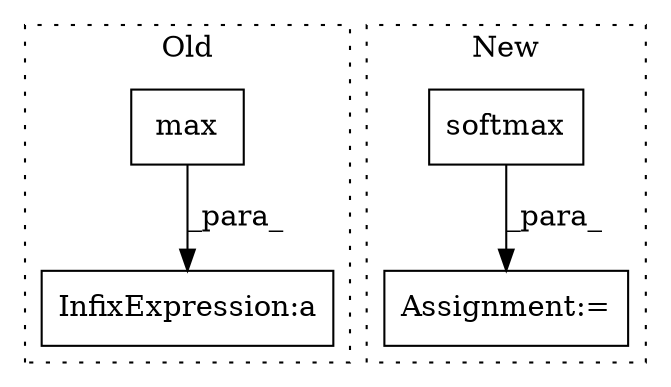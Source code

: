 digraph G {
subgraph cluster0 {
1 [label="max" a="32" s="1430" l="5" shape="box"];
4 [label="InfixExpression:a" a="27" s="1450" l="3" shape="box"];
label = "Old";
style="dotted";
}
subgraph cluster1 {
2 [label="softmax" a="32" s="1445,1466" l="8,1" shape="box"];
3 [label="Assignment:=" a="7" s="1444" l="1" shape="box"];
label = "New";
style="dotted";
}
1 -> 4 [label="_para_"];
2 -> 3 [label="_para_"];
}